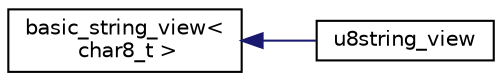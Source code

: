 digraph "Graphical Class Hierarchy"
{
  edge [fontname="Helvetica",fontsize="10",labelfontname="Helvetica",labelfontsize="10"];
  node [fontname="Helvetica",fontsize="10",shape=record];
  rankdir="LR";
  Node1 [label="basic_string_view\<\l char8_t \>",height=0.2,width=0.4,color="black", fillcolor="white", style="filled",URL="$classbasic__string__view.html"];
  Node1 -> Node2 [dir="back",color="midnightblue",fontsize="10",style="solid",fontname="Helvetica"];
  Node2 [label="u8string_view",height=0.2,width=0.4,color="black", fillcolor="white", style="filled",URL="$classu8string__view.html"];
}
